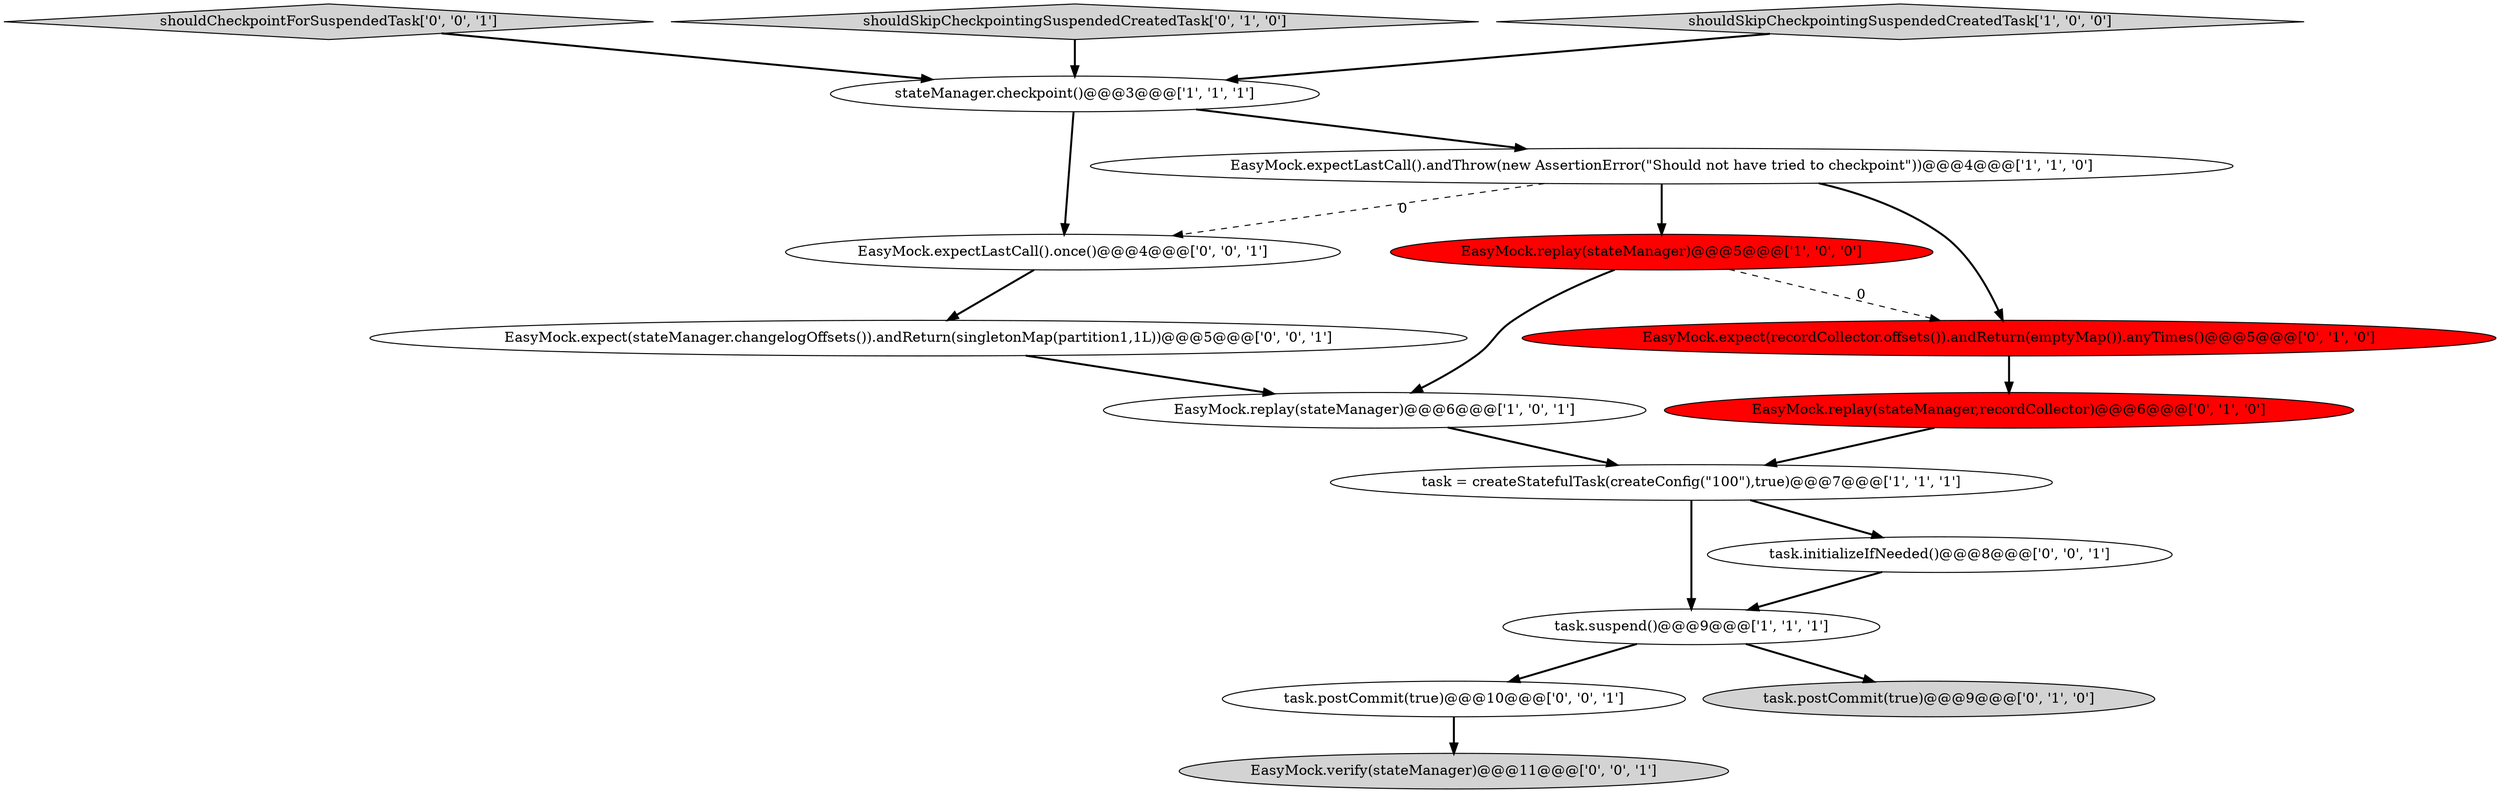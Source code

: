 digraph {
14 [style = filled, label = "EasyMock.expect(stateManager.changelogOffsets()).andReturn(singletonMap(partition1,1L))@@@5@@@['0', '0', '1']", fillcolor = white, shape = ellipse image = "AAA0AAABBB3BBB"];
1 [style = filled, label = "EasyMock.replay(stateManager)@@@5@@@['1', '0', '0']", fillcolor = red, shape = ellipse image = "AAA1AAABBB1BBB"];
15 [style = filled, label = "EasyMock.expectLastCall().once()@@@4@@@['0', '0', '1']", fillcolor = white, shape = ellipse image = "AAA0AAABBB3BBB"];
16 [style = filled, label = "task.postCommit(true)@@@10@@@['0', '0', '1']", fillcolor = white, shape = ellipse image = "AAA0AAABBB3BBB"];
6 [style = filled, label = "task.suspend()@@@9@@@['1', '1', '1']", fillcolor = white, shape = ellipse image = "AAA0AAABBB1BBB"];
11 [style = filled, label = "task.initializeIfNeeded()@@@8@@@['0', '0', '1']", fillcolor = white, shape = ellipse image = "AAA0AAABBB3BBB"];
4 [style = filled, label = "EasyMock.expectLastCall().andThrow(new AssertionError(\"Should not have tried to checkpoint\"))@@@4@@@['1', '1', '0']", fillcolor = white, shape = ellipse image = "AAA0AAABBB1BBB"];
12 [style = filled, label = "EasyMock.verify(stateManager)@@@11@@@['0', '0', '1']", fillcolor = lightgray, shape = ellipse image = "AAA0AAABBB3BBB"];
13 [style = filled, label = "shouldCheckpointForSuspendedTask['0', '0', '1']", fillcolor = lightgray, shape = diamond image = "AAA0AAABBB3BBB"];
8 [style = filled, label = "shouldSkipCheckpointingSuspendedCreatedTask['0', '1', '0']", fillcolor = lightgray, shape = diamond image = "AAA0AAABBB2BBB"];
10 [style = filled, label = "EasyMock.replay(stateManager,recordCollector)@@@6@@@['0', '1', '0']", fillcolor = red, shape = ellipse image = "AAA1AAABBB2BBB"];
0 [style = filled, label = "shouldSkipCheckpointingSuspendedCreatedTask['1', '0', '0']", fillcolor = lightgray, shape = diamond image = "AAA0AAABBB1BBB"];
9 [style = filled, label = "task.postCommit(true)@@@9@@@['0', '1', '0']", fillcolor = lightgray, shape = ellipse image = "AAA0AAABBB2BBB"];
7 [style = filled, label = "EasyMock.expect(recordCollector.offsets()).andReturn(emptyMap()).anyTimes()@@@5@@@['0', '1', '0']", fillcolor = red, shape = ellipse image = "AAA1AAABBB2BBB"];
3 [style = filled, label = "stateManager.checkpoint()@@@3@@@['1', '1', '1']", fillcolor = white, shape = ellipse image = "AAA0AAABBB1BBB"];
5 [style = filled, label = "EasyMock.replay(stateManager)@@@6@@@['1', '0', '1']", fillcolor = white, shape = ellipse image = "AAA0AAABBB1BBB"];
2 [style = filled, label = "task = createStatefulTask(createConfig(\"100\"),true)@@@7@@@['1', '1', '1']", fillcolor = white, shape = ellipse image = "AAA0AAABBB1BBB"];
1->5 [style = bold, label=""];
0->3 [style = bold, label=""];
15->14 [style = bold, label=""];
7->10 [style = bold, label=""];
2->6 [style = bold, label=""];
11->6 [style = bold, label=""];
8->3 [style = bold, label=""];
3->15 [style = bold, label=""];
3->4 [style = bold, label=""];
4->7 [style = bold, label=""];
5->2 [style = bold, label=""];
13->3 [style = bold, label=""];
6->16 [style = bold, label=""];
4->15 [style = dashed, label="0"];
10->2 [style = bold, label=""];
4->1 [style = bold, label=""];
6->9 [style = bold, label=""];
1->7 [style = dashed, label="0"];
16->12 [style = bold, label=""];
2->11 [style = bold, label=""];
14->5 [style = bold, label=""];
}
